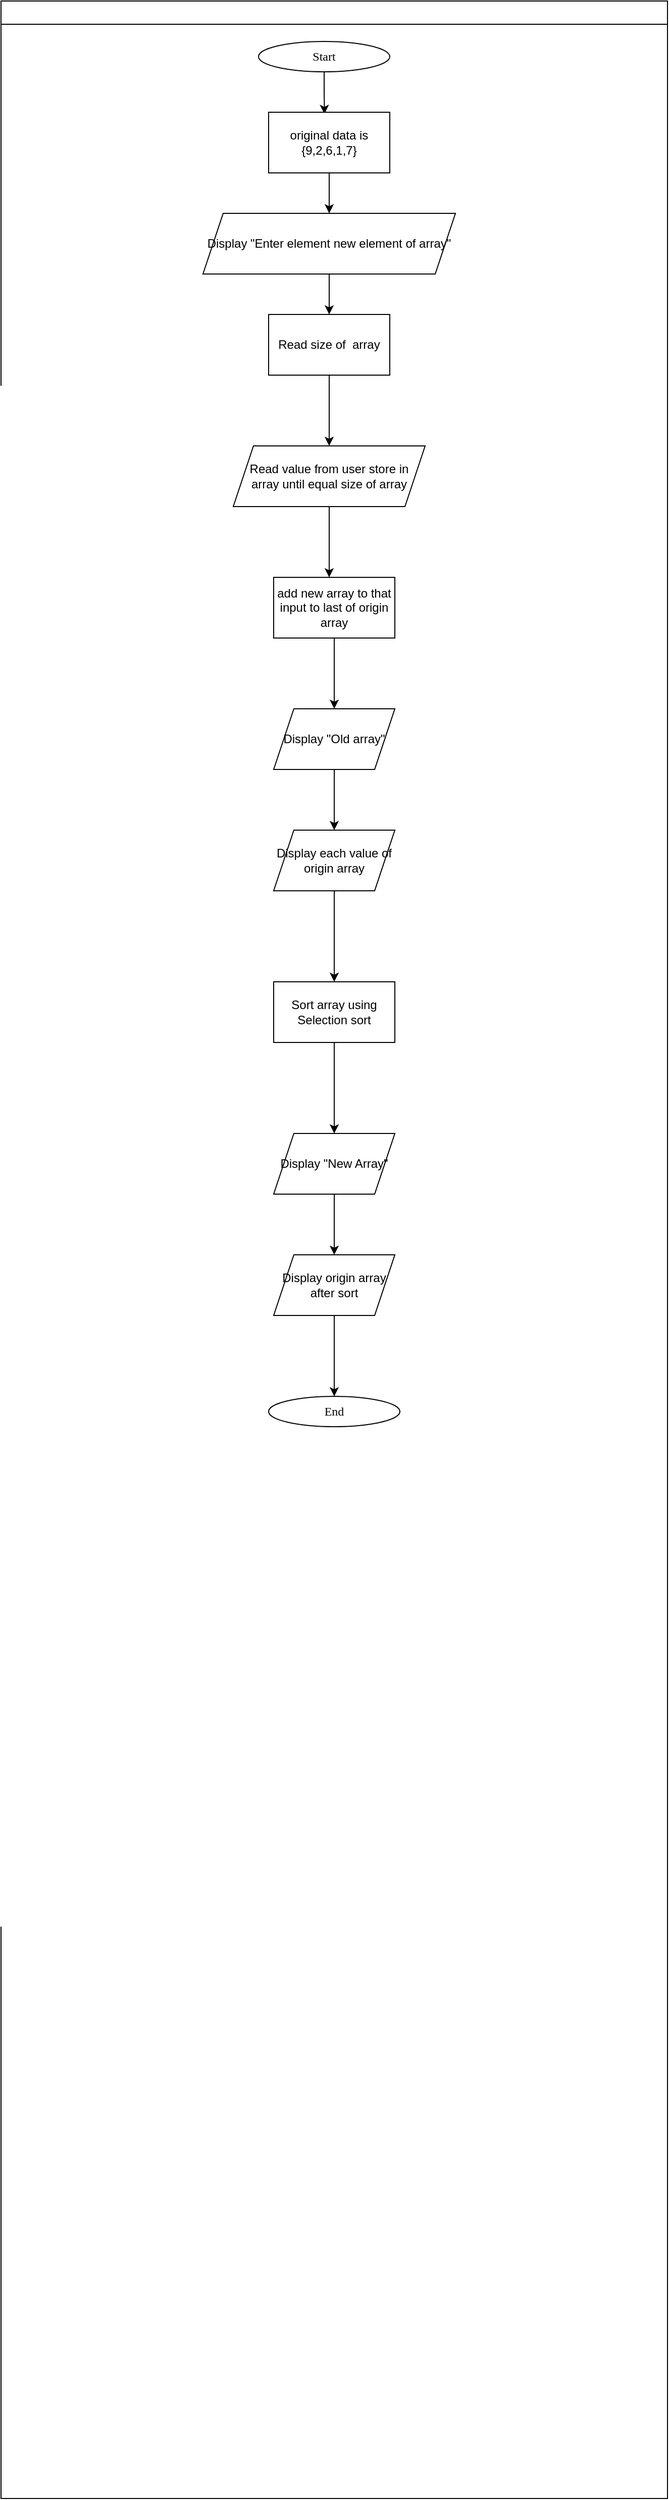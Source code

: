 <mxfile version="25.0.3">
  <diagram id="C5RBs43oDa-KdzZeNtuy" name="Page-1">
    <mxGraphModel dx="1699" dy="477" grid="1" gridSize="10" guides="1" tooltips="1" connect="1" arrows="1" fold="1" page="1" pageScale="1" pageWidth="827" pageHeight="1169" math="0" shadow="0">
      <root>
        <mxCell id="WIyWlLk6GJQsqaUBKTNV-0" />
        <mxCell id="WIyWlLk6GJQsqaUBKTNV-1" parent="WIyWlLk6GJQsqaUBKTNV-0" />
        <mxCell id="mvioNwK95yMqdUQ73LqQ-36" value="" style="swimlane;fontFamily=Sarabun;fontSource=https%3A%2F%2Ffonts.googleapis.com%2Fcss%3Ffamily%3DSarabun;" parent="WIyWlLk6GJQsqaUBKTNV-1" vertex="1">
          <mxGeometry x="-710" y="30" width="660" height="2470" as="geometry" />
        </mxCell>
        <mxCell id="mvioNwK95yMqdUQ73LqQ-35" value="&lt;font data-font-src=&quot;https://fonts.googleapis.com/css?family=Sarabun&quot; face=&quot;Sarabun&quot;&gt;Start&lt;/font&gt;" style="ellipse;whiteSpace=wrap;html=1;" parent="mvioNwK95yMqdUQ73LqQ-36" vertex="1">
          <mxGeometry x="255" y="40" width="130" height="30" as="geometry" />
        </mxCell>
        <mxCell id="QNhVIbcrn-Icenjs99R--4" style="edgeStyle=orthogonalEdgeStyle;rounded=0;orthogonalLoop=1;jettySize=auto;html=1;entryX=0.473;entryY=0.019;entryDx=0;entryDy=0;entryPerimeter=0;" parent="mvioNwK95yMqdUQ73LqQ-36" source="mvioNwK95yMqdUQ73LqQ-35" edge="1">
          <mxGeometry relative="1" as="geometry">
            <mxPoint x="320.33" y="111.71" as="targetPoint" />
          </mxGeometry>
        </mxCell>
        <mxCell id="tHNIh1RRDt4zNuCdvHeT-6" style="edgeStyle=orthogonalEdgeStyle;rounded=0;orthogonalLoop=1;jettySize=auto;html=1;" parent="mvioNwK95yMqdUQ73LqQ-36" source="tHNIh1RRDt4zNuCdvHeT-0" edge="1">
          <mxGeometry relative="1" as="geometry">
            <mxPoint x="325" y="310" as="targetPoint" />
          </mxGeometry>
        </mxCell>
        <mxCell id="tHNIh1RRDt4zNuCdvHeT-0" value="Display &quot;Enter element new element of array&quot;" style="shape=parallelogram;perimeter=parallelogramPerimeter;whiteSpace=wrap;html=1;fixedSize=1;" parent="mvioNwK95yMqdUQ73LqQ-36" vertex="1">
          <mxGeometry x="200" y="210" width="250" height="60" as="geometry" />
        </mxCell>
        <mxCell id="tHNIh1RRDt4zNuCdvHeT-7" style="edgeStyle=orthogonalEdgeStyle;rounded=0;orthogonalLoop=1;jettySize=auto;html=1;" parent="mvioNwK95yMqdUQ73LqQ-36" source="tHNIh1RRDt4zNuCdvHeT-2" edge="1">
          <mxGeometry relative="1" as="geometry">
            <mxPoint x="325" y="440" as="targetPoint" />
          </mxGeometry>
        </mxCell>
        <mxCell id="tHNIh1RRDt4zNuCdvHeT-2" value="Read size of&amp;nbsp; array" style="rounded=0;whiteSpace=wrap;html=1;" parent="mvioNwK95yMqdUQ73LqQ-36" vertex="1">
          <mxGeometry x="265" y="310" width="120" height="60" as="geometry" />
        </mxCell>
        <mxCell id="tHNIh1RRDt4zNuCdvHeT-4" style="edgeStyle=orthogonalEdgeStyle;rounded=0;orthogonalLoop=1;jettySize=auto;html=1;entryX=0.5;entryY=0;entryDx=0;entryDy=0;" parent="mvioNwK95yMqdUQ73LqQ-36" source="tHNIh1RRDt4zNuCdvHeT-3" target="tHNIh1RRDt4zNuCdvHeT-0" edge="1">
          <mxGeometry relative="1" as="geometry" />
        </mxCell>
        <mxCell id="tHNIh1RRDt4zNuCdvHeT-3" value="original data is {9,2,6,1,7}" style="rounded=0;whiteSpace=wrap;html=1;" parent="mvioNwK95yMqdUQ73LqQ-36" vertex="1">
          <mxGeometry x="265" y="110" width="120" height="60" as="geometry" />
        </mxCell>
        <mxCell id="tHNIh1RRDt4zNuCdvHeT-9" style="edgeStyle=orthogonalEdgeStyle;rounded=0;orthogonalLoop=1;jettySize=auto;html=1;" parent="mvioNwK95yMqdUQ73LqQ-36" source="tHNIh1RRDt4zNuCdvHeT-8" edge="1">
          <mxGeometry relative="1" as="geometry">
            <mxPoint x="325" y="570" as="targetPoint" />
          </mxGeometry>
        </mxCell>
        <mxCell id="tHNIh1RRDt4zNuCdvHeT-8" value="Read value from user store in array until equal size of array" style="shape=parallelogram;perimeter=parallelogramPerimeter;whiteSpace=wrap;html=1;fixedSize=1;" parent="mvioNwK95yMqdUQ73LqQ-36" vertex="1">
          <mxGeometry x="230" y="440" width="190" height="60" as="geometry" />
        </mxCell>
        <mxCell id="tHNIh1RRDt4zNuCdvHeT-11" style="edgeStyle=orthogonalEdgeStyle;rounded=0;orthogonalLoop=1;jettySize=auto;html=1;" parent="mvioNwK95yMqdUQ73LqQ-36" source="tHNIh1RRDt4zNuCdvHeT-10" edge="1">
          <mxGeometry relative="1" as="geometry">
            <mxPoint x="330" y="700" as="targetPoint" />
          </mxGeometry>
        </mxCell>
        <mxCell id="tHNIh1RRDt4zNuCdvHeT-10" value="add new array to that input to last of origin array" style="rounded=0;whiteSpace=wrap;html=1;" parent="mvioNwK95yMqdUQ73LqQ-36" vertex="1">
          <mxGeometry x="270" y="570" width="120" height="60" as="geometry" />
        </mxCell>
        <mxCell id="tHNIh1RRDt4zNuCdvHeT-13" style="edgeStyle=orthogonalEdgeStyle;rounded=0;orthogonalLoop=1;jettySize=auto;html=1;" parent="mvioNwK95yMqdUQ73LqQ-36" source="tHNIh1RRDt4zNuCdvHeT-12" edge="1">
          <mxGeometry relative="1" as="geometry">
            <mxPoint x="330" y="820" as="targetPoint" />
          </mxGeometry>
        </mxCell>
        <mxCell id="tHNIh1RRDt4zNuCdvHeT-12" value="Display &quot;Old array&quot;" style="shape=parallelogram;perimeter=parallelogramPerimeter;whiteSpace=wrap;html=1;fixedSize=1;" parent="mvioNwK95yMqdUQ73LqQ-36" vertex="1">
          <mxGeometry x="270" y="700" width="120" height="60" as="geometry" />
        </mxCell>
        <mxCell id="tHNIh1RRDt4zNuCdvHeT-16" style="edgeStyle=orthogonalEdgeStyle;rounded=0;orthogonalLoop=1;jettySize=auto;html=1;" parent="mvioNwK95yMqdUQ73LqQ-36" source="tHNIh1RRDt4zNuCdvHeT-14" edge="1">
          <mxGeometry relative="1" as="geometry">
            <mxPoint x="330" y="970" as="targetPoint" />
          </mxGeometry>
        </mxCell>
        <mxCell id="tHNIh1RRDt4zNuCdvHeT-14" value="Display each value of origin array" style="shape=parallelogram;perimeter=parallelogramPerimeter;whiteSpace=wrap;html=1;fixedSize=1;" parent="mvioNwK95yMqdUQ73LqQ-36" vertex="1">
          <mxGeometry x="270" y="820" width="120" height="60" as="geometry" />
        </mxCell>
        <mxCell id="tHNIh1RRDt4zNuCdvHeT-18" style="edgeStyle=orthogonalEdgeStyle;rounded=0;orthogonalLoop=1;jettySize=auto;html=1;" parent="mvioNwK95yMqdUQ73LqQ-36" source="tHNIh1RRDt4zNuCdvHeT-17" edge="1">
          <mxGeometry relative="1" as="geometry">
            <mxPoint x="330" y="1120" as="targetPoint" />
          </mxGeometry>
        </mxCell>
        <mxCell id="tHNIh1RRDt4zNuCdvHeT-17" value="Sort array using Selection sort" style="rounded=0;whiteSpace=wrap;html=1;" parent="mvioNwK95yMqdUQ73LqQ-36" vertex="1">
          <mxGeometry x="270" y="970" width="120" height="60" as="geometry" />
        </mxCell>
        <mxCell id="tHNIh1RRDt4zNuCdvHeT-20" style="edgeStyle=orthogonalEdgeStyle;rounded=0;orthogonalLoop=1;jettySize=auto;html=1;" parent="mvioNwK95yMqdUQ73LqQ-36" source="tHNIh1RRDt4zNuCdvHeT-19" edge="1">
          <mxGeometry relative="1" as="geometry">
            <mxPoint x="330" y="1240" as="targetPoint" />
          </mxGeometry>
        </mxCell>
        <mxCell id="tHNIh1RRDt4zNuCdvHeT-19" value="Display &quot;New Array&quot;" style="shape=parallelogram;perimeter=parallelogramPerimeter;whiteSpace=wrap;html=1;fixedSize=1;" parent="mvioNwK95yMqdUQ73LqQ-36" vertex="1">
          <mxGeometry x="270" y="1120" width="120" height="60" as="geometry" />
        </mxCell>
        <mxCell id="tHNIh1RRDt4zNuCdvHeT-23" style="edgeStyle=orthogonalEdgeStyle;rounded=0;orthogonalLoop=1;jettySize=auto;html=1;" parent="mvioNwK95yMqdUQ73LqQ-36" source="tHNIh1RRDt4zNuCdvHeT-21" edge="1">
          <mxGeometry relative="1" as="geometry">
            <mxPoint x="330" y="1380" as="targetPoint" />
          </mxGeometry>
        </mxCell>
        <mxCell id="tHNIh1RRDt4zNuCdvHeT-21" value="Display origin array after sort" style="shape=parallelogram;perimeter=parallelogramPerimeter;whiteSpace=wrap;html=1;fixedSize=1;" parent="mvioNwK95yMqdUQ73LqQ-36" vertex="1">
          <mxGeometry x="270" y="1240" width="120" height="60" as="geometry" />
        </mxCell>
        <mxCell id="tHNIh1RRDt4zNuCdvHeT-24" value="&lt;font data-font-src=&quot;https://fonts.googleapis.com/css?family=Sarabun&quot; face=&quot;Sarabun&quot;&gt;End&lt;/font&gt;" style="ellipse;whiteSpace=wrap;html=1;" parent="mvioNwK95yMqdUQ73LqQ-36" vertex="1">
          <mxGeometry x="265" y="1380" width="130" height="30" as="geometry" />
        </mxCell>
      </root>
    </mxGraphModel>
  </diagram>
</mxfile>
